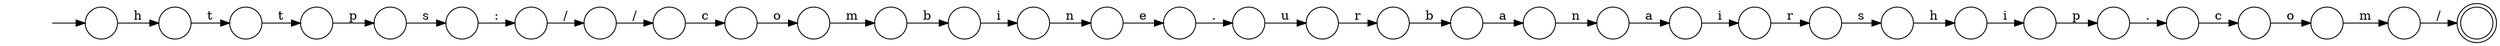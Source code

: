 digraph Automaton {
  rankdir = LR;
  0 [shape=circle,label=""];
  0 -> 2 [label="s"]
  1 [shape=circle,label=""];
  1 -> 3 [label="b"]
  2 [shape=circle,label=""];
  2 -> 13 [label="h"]
  3 [shape=circle,label=""];
  3 -> 5 [label="a"]
  4 [shape=circle,label=""];
  4 -> 1 [label="r"]
  5 [shape=circle,label=""];
  5 -> 17 [label="n"]
  6 [shape=circle,label=""];
  6 -> 7 [label="o"]
  7 [shape=circle,label=""];
  7 -> 32 [label="m"]
  8 [shape=circle,label=""];
  8 -> 10 [label="m"]
  9 [shape=circle,label=""];
  9 -> 6 [label="c"]
  10 [shape=circle,label=""];
  10 -> 28 [label="b"]
  11 [shape=circle,label=""];
  11 -> 21 [label=":"]
  12 [shape=circle,label=""];
  12 -> 24 [label="c"]
  13 [shape=circle,label=""];
  13 -> 26 [label="i"]
  14 [shape=circle,label=""];
  14 -> 20 [label="i"]
  15 [shape=circle,label=""];
  15 -> 11 [label="s"]
  16 [shape=doublecircle,label=""];
  17 [shape=circle,label=""];
  17 -> 14 [label="a"]
  18 [shape=circle,label=""];
  18 -> 9 [label="."]
  19 [shape=circle,label=""];
  19 -> 15 [label="p"]
  20 [shape=circle,label=""];
  20 -> 0 [label="r"]
  21 [shape=circle,label=""];
  21 -> 31 [label="/"]
  22 [shape=circle,label=""];
  22 -> 19 [label="t"]
  23 [shape=circle,label=""];
  23 -> 4 [label="u"]
  24 [shape=circle,label=""];
  24 -> 8 [label="o"]
  25 [shape=circle,label=""];
  25 -> 23 [label="."]
  26 [shape=circle,label=""];
  26 -> 18 [label="p"]
  27 [shape=circle,label=""];
  initial [shape=plaintext,label=""];
  initial -> 27
  27 -> 33 [label="h"]
  28 [shape=circle,label=""];
  28 -> 30 [label="i"]
  29 [shape=circle,label=""];
  29 -> 25 [label="e"]
  30 [shape=circle,label=""];
  30 -> 29 [label="n"]
  31 [shape=circle,label=""];
  31 -> 12 [label="/"]
  32 [shape=circle,label=""];
  32 -> 16 [label="/"]
  33 [shape=circle,label=""];
  33 -> 22 [label="t"]
}
